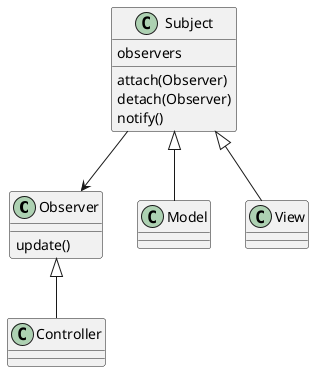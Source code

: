 @startuml
class Observer {
    update()
}

class Subject {
    observers
    attach(Observer)
    detach(Observer)
    notify()
}

Observer <|-- Controller

Subject <|-- Model
Subject <|-- View

Subject --> Observer

@enduml

